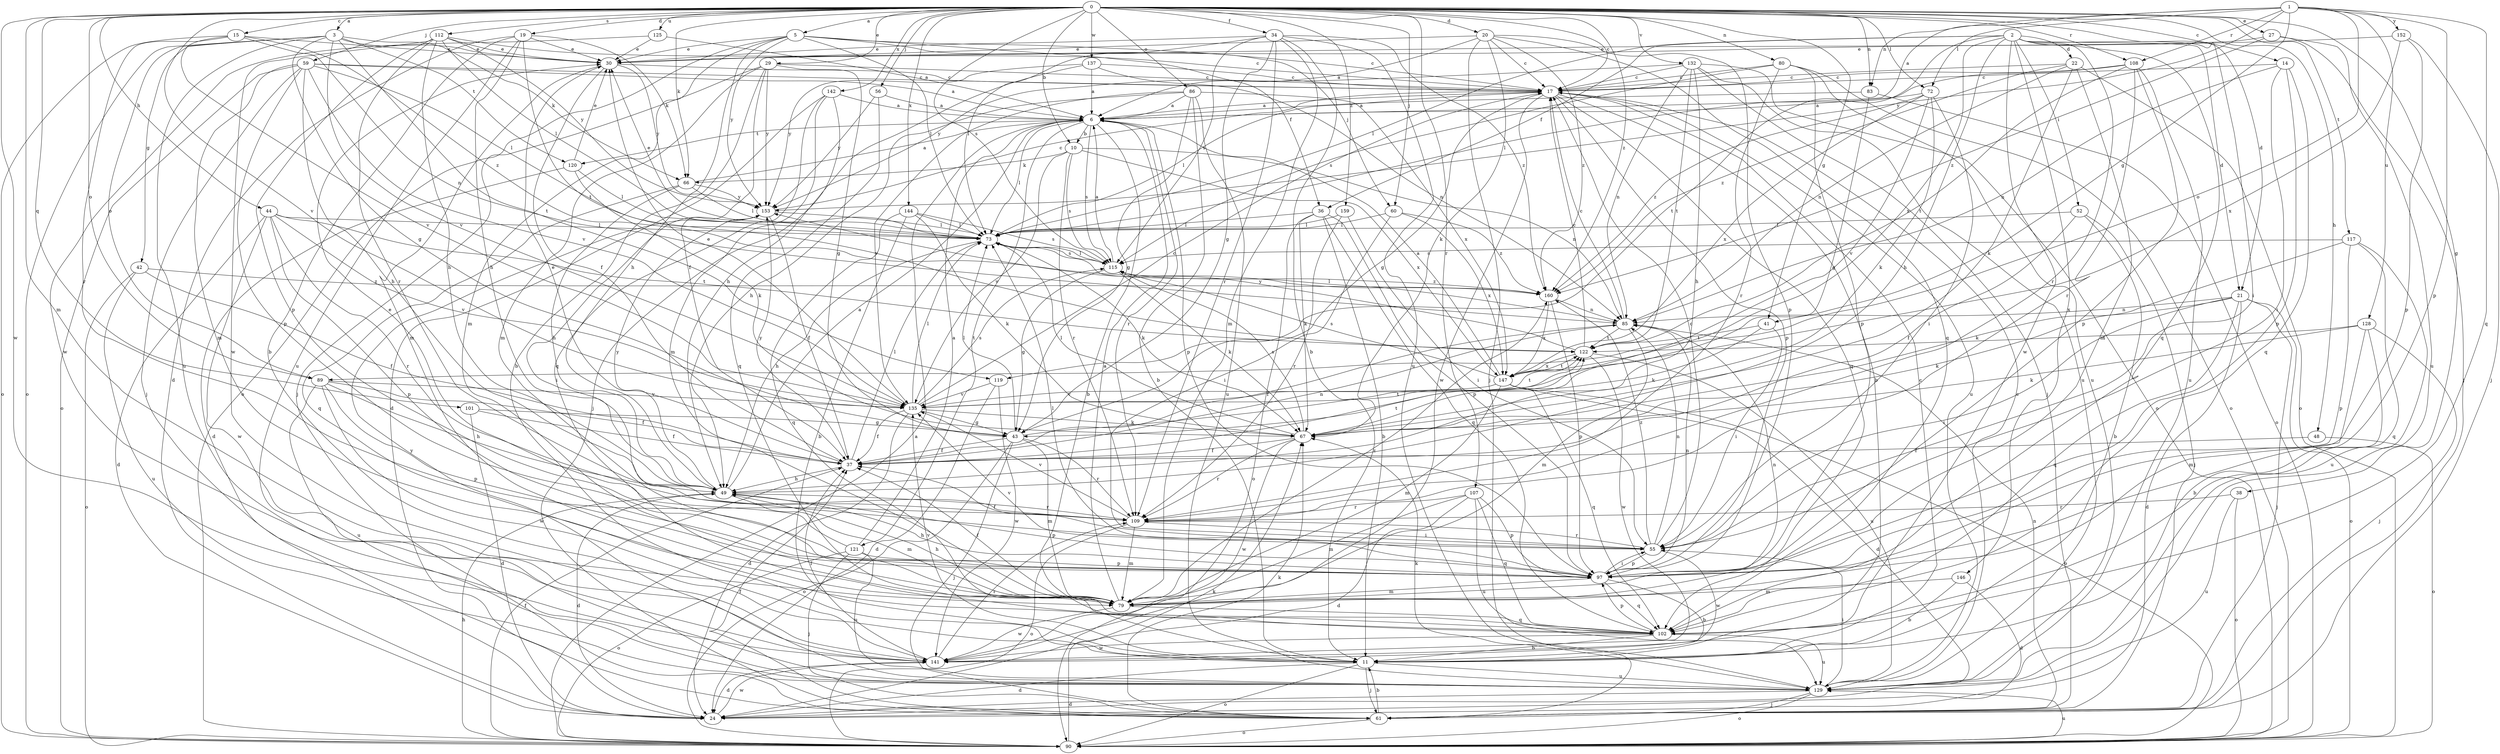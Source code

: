 strict digraph  {
0;
1;
2;
3;
5;
6;
10;
11;
14;
15;
17;
19;
20;
21;
22;
24;
27;
29;
30;
34;
36;
37;
38;
41;
42;
43;
44;
48;
49;
52;
55;
56;
59;
60;
61;
66;
67;
72;
73;
79;
80;
83;
85;
86;
89;
90;
97;
101;
102;
107;
108;
109;
112;
115;
117;
119;
120;
121;
122;
125;
128;
129;
132;
135;
137;
141;
142;
144;
146;
147;
152;
153;
159;
160;
0 -> 3  [label=a];
0 -> 5  [label=a];
0 -> 10  [label=b];
0 -> 14  [label=c];
0 -> 15  [label=c];
0 -> 17  [label=c];
0 -> 19  [label=d];
0 -> 20  [label=d];
0 -> 21  [label=d];
0 -> 27  [label=e];
0 -> 29  [label=e];
0 -> 34  [label=f];
0 -> 38  [label=g];
0 -> 41  [label=g];
0 -> 44  [label=h];
0 -> 48  [label=h];
0 -> 56  [label=j];
0 -> 59  [label=j];
0 -> 60  [label=j];
0 -> 66  [label=k];
0 -> 72  [label=l];
0 -> 79  [label=m];
0 -> 80  [label=n];
0 -> 83  [label=n];
0 -> 86  [label=o];
0 -> 89  [label=o];
0 -> 101  [label=q];
0 -> 107  [label=r];
0 -> 108  [label=r];
0 -> 112  [label=s];
0 -> 115  [label=s];
0 -> 117  [label=t];
0 -> 125  [label=u];
0 -> 132  [label=v];
0 -> 135  [label=v];
0 -> 137  [label=w];
0 -> 141  [label=w];
0 -> 142  [label=x];
0 -> 144  [label=x];
0 -> 159  [label=z];
0 -> 160  [label=z];
1 -> 6  [label=a];
1 -> 41  [label=g];
1 -> 72  [label=l];
1 -> 83  [label=n];
1 -> 89  [label=o];
1 -> 97  [label=p];
1 -> 102  [label=q];
1 -> 108  [label=r];
1 -> 128  [label=u];
1 -> 152  [label=y];
1 -> 153  [label=y];
2 -> 21  [label=d];
2 -> 22  [label=d];
2 -> 36  [label=f];
2 -> 49  [label=h];
2 -> 52  [label=i];
2 -> 55  [label=i];
2 -> 73  [label=l];
2 -> 102  [label=q];
2 -> 109  [label=r];
2 -> 119  [label=t];
2 -> 141  [label=w];
2 -> 146  [label=x];
2 -> 147  [label=x];
3 -> 30  [label=e];
3 -> 42  [label=g];
3 -> 43  [label=g];
3 -> 66  [label=k];
3 -> 89  [label=o];
3 -> 90  [label=o];
3 -> 119  [label=t];
3 -> 120  [label=t];
3 -> 129  [label=u];
3 -> 135  [label=v];
5 -> 17  [label=c];
5 -> 30  [label=e];
5 -> 36  [label=f];
5 -> 49  [label=h];
5 -> 60  [label=j];
5 -> 73  [label=l];
5 -> 79  [label=m];
5 -> 90  [label=o];
5 -> 153  [label=y];
6 -> 10  [label=b];
6 -> 11  [label=b];
6 -> 73  [label=l];
6 -> 97  [label=p];
6 -> 109  [label=r];
6 -> 115  [label=s];
6 -> 120  [label=t];
6 -> 121  [label=t];
10 -> 66  [label=k];
10 -> 85  [label=n];
10 -> 109  [label=r];
10 -> 115  [label=s];
10 -> 135  [label=v];
10 -> 147  [label=x];
11 -> 17  [label=c];
11 -> 24  [label=d];
11 -> 61  [label=j];
11 -> 90  [label=o];
11 -> 129  [label=u];
11 -> 135  [label=v];
14 -> 17  [label=c];
14 -> 55  [label=i];
14 -> 85  [label=n];
14 -> 97  [label=p];
14 -> 102  [label=q];
15 -> 30  [label=e];
15 -> 85  [label=n];
15 -> 90  [label=o];
15 -> 109  [label=r];
15 -> 135  [label=v];
15 -> 160  [label=z];
17 -> 6  [label=a];
17 -> 11  [label=b];
17 -> 43  [label=g];
17 -> 73  [label=l];
17 -> 97  [label=p];
17 -> 102  [label=q];
17 -> 129  [label=u];
17 -> 141  [label=w];
19 -> 11  [label=b];
19 -> 24  [label=d];
19 -> 30  [label=e];
19 -> 49  [label=h];
19 -> 66  [label=k];
19 -> 122  [label=t];
19 -> 129  [label=u];
20 -> 6  [label=a];
20 -> 17  [label=c];
20 -> 30  [label=e];
20 -> 61  [label=j];
20 -> 67  [label=k];
20 -> 97  [label=p];
20 -> 102  [label=q];
20 -> 160  [label=z];
21 -> 24  [label=d];
21 -> 55  [label=i];
21 -> 61  [label=j];
21 -> 67  [label=k];
21 -> 85  [label=n];
21 -> 90  [label=o];
21 -> 102  [label=q];
22 -> 17  [label=c];
22 -> 67  [label=k];
22 -> 79  [label=m];
22 -> 85  [label=n];
22 -> 90  [label=o];
22 -> 160  [label=z];
24 -> 141  [label=w];
27 -> 30  [label=e];
27 -> 61  [label=j];
27 -> 129  [label=u];
27 -> 160  [label=z];
29 -> 11  [label=b];
29 -> 17  [label=c];
29 -> 37  [label=f];
29 -> 43  [label=g];
29 -> 61  [label=j];
29 -> 79  [label=m];
29 -> 153  [label=y];
30 -> 17  [label=c];
30 -> 37  [label=f];
30 -> 79  [label=m];
30 -> 153  [label=y];
34 -> 11  [label=b];
34 -> 30  [label=e];
34 -> 43  [label=g];
34 -> 73  [label=l];
34 -> 79  [label=m];
34 -> 109  [label=r];
34 -> 115  [label=s];
34 -> 129  [label=u];
34 -> 160  [label=z];
36 -> 11  [label=b];
36 -> 67  [label=k];
36 -> 73  [label=l];
36 -> 90  [label=o];
36 -> 97  [label=p];
36 -> 102  [label=q];
37 -> 30  [label=e];
37 -> 49  [label=h];
37 -> 73  [label=l];
37 -> 85  [label=n];
37 -> 122  [label=t];
37 -> 153  [label=y];
38 -> 90  [label=o];
38 -> 109  [label=r];
38 -> 129  [label=u];
41 -> 55  [label=i];
41 -> 67  [label=k];
41 -> 122  [label=t];
42 -> 37  [label=f];
42 -> 90  [label=o];
42 -> 129  [label=u];
42 -> 160  [label=z];
43 -> 37  [label=f];
43 -> 61  [label=j];
43 -> 73  [label=l];
43 -> 79  [label=m];
43 -> 90  [label=o];
43 -> 109  [label=r];
43 -> 122  [label=t];
44 -> 24  [label=d];
44 -> 73  [label=l];
44 -> 97  [label=p];
44 -> 109  [label=r];
44 -> 122  [label=t];
44 -> 135  [label=v];
44 -> 141  [label=w];
48 -> 37  [label=f];
48 -> 90  [label=o];
49 -> 6  [label=a];
49 -> 24  [label=d];
49 -> 79  [label=m];
49 -> 97  [label=p];
49 -> 109  [label=r];
49 -> 153  [label=y];
52 -> 11  [label=b];
52 -> 37  [label=f];
52 -> 61  [label=j];
52 -> 73  [label=l];
55 -> 17  [label=c];
55 -> 37  [label=f];
55 -> 85  [label=n];
55 -> 97  [label=p];
55 -> 109  [label=r];
55 -> 141  [label=w];
55 -> 160  [label=z];
56 -> 6  [label=a];
56 -> 102  [label=q];
56 -> 153  [label=y];
59 -> 6  [label=a];
59 -> 17  [label=c];
59 -> 49  [label=h];
59 -> 61  [label=j];
59 -> 73  [label=l];
59 -> 79  [label=m];
59 -> 90  [label=o];
59 -> 97  [label=p];
59 -> 135  [label=v];
60 -> 55  [label=i];
60 -> 73  [label=l];
60 -> 147  [label=x];
60 -> 160  [label=z];
61 -> 11  [label=b];
61 -> 37  [label=f];
61 -> 67  [label=k];
61 -> 85  [label=n];
61 -> 90  [label=o];
66 -> 6  [label=a];
66 -> 49  [label=h];
66 -> 73  [label=l];
66 -> 102  [label=q];
66 -> 153  [label=y];
67 -> 37  [label=f];
67 -> 73  [label=l];
67 -> 109  [label=r];
67 -> 115  [label=s];
67 -> 141  [label=w];
72 -> 6  [label=a];
72 -> 55  [label=i];
72 -> 67  [label=k];
72 -> 135  [label=v];
72 -> 147  [label=x];
72 -> 160  [label=z];
73 -> 30  [label=e];
73 -> 49  [label=h];
73 -> 67  [label=k];
73 -> 115  [label=s];
79 -> 6  [label=a];
79 -> 37  [label=f];
79 -> 49  [label=h];
79 -> 85  [label=n];
79 -> 102  [label=q];
79 -> 141  [label=w];
79 -> 160  [label=z];
80 -> 17  [label=c];
80 -> 90  [label=o];
80 -> 97  [label=p];
80 -> 109  [label=r];
80 -> 115  [label=s];
80 -> 129  [label=u];
83 -> 6  [label=a];
83 -> 43  [label=g];
83 -> 90  [label=o];
85 -> 17  [label=c];
85 -> 37  [label=f];
85 -> 73  [label=l];
85 -> 79  [label=m];
85 -> 122  [label=t];
86 -> 6  [label=a];
86 -> 11  [label=b];
86 -> 43  [label=g];
86 -> 49  [label=h];
86 -> 129  [label=u];
86 -> 135  [label=v];
86 -> 147  [label=x];
89 -> 37  [label=f];
89 -> 49  [label=h];
89 -> 97  [label=p];
89 -> 129  [label=u];
89 -> 135  [label=v];
89 -> 141  [label=w];
90 -> 6  [label=a];
90 -> 37  [label=f];
90 -> 49  [label=h];
90 -> 67  [label=k];
90 -> 129  [label=u];
97 -> 11  [label=b];
97 -> 49  [label=h];
97 -> 55  [label=i];
97 -> 73  [label=l];
97 -> 79  [label=m];
97 -> 85  [label=n];
97 -> 102  [label=q];
97 -> 135  [label=v];
101 -> 24  [label=d];
101 -> 37  [label=f];
101 -> 43  [label=g];
102 -> 11  [label=b];
102 -> 97  [label=p];
102 -> 129  [label=u];
102 -> 141  [label=w];
107 -> 24  [label=d];
107 -> 79  [label=m];
107 -> 97  [label=p];
107 -> 102  [label=q];
107 -> 109  [label=r];
107 -> 129  [label=u];
108 -> 17  [label=c];
108 -> 73  [label=l];
108 -> 97  [label=p];
108 -> 109  [label=r];
108 -> 122  [label=t];
108 -> 129  [label=u];
109 -> 55  [label=i];
109 -> 79  [label=m];
109 -> 90  [label=o];
109 -> 135  [label=v];
112 -> 17  [label=c];
112 -> 30  [label=e];
112 -> 49  [label=h];
112 -> 73  [label=l];
112 -> 97  [label=p];
112 -> 109  [label=r];
112 -> 141  [label=w];
112 -> 153  [label=y];
115 -> 6  [label=a];
115 -> 43  [label=g];
115 -> 67  [label=k];
115 -> 73  [label=l];
115 -> 160  [label=z];
117 -> 67  [label=k];
117 -> 97  [label=p];
117 -> 102  [label=q];
117 -> 115  [label=s];
117 -> 129  [label=u];
119 -> 24  [label=d];
119 -> 135  [label=v];
119 -> 141  [label=w];
120 -> 24  [label=d];
120 -> 30  [label=e];
120 -> 67  [label=k];
120 -> 73  [label=l];
121 -> 6  [label=a];
121 -> 30  [label=e];
121 -> 61  [label=j];
121 -> 90  [label=o];
121 -> 97  [label=p];
121 -> 129  [label=u];
122 -> 17  [label=c];
122 -> 129  [label=u];
122 -> 141  [label=w];
122 -> 147  [label=x];
122 -> 153  [label=y];
125 -> 6  [label=a];
125 -> 30  [label=e];
125 -> 141  [label=w];
128 -> 11  [label=b];
128 -> 61  [label=j];
128 -> 67  [label=k];
128 -> 79  [label=m];
128 -> 122  [label=t];
129 -> 17  [label=c];
129 -> 24  [label=d];
129 -> 55  [label=i];
129 -> 61  [label=j];
129 -> 67  [label=k];
129 -> 90  [label=o];
129 -> 153  [label=y];
132 -> 17  [label=c];
132 -> 49  [label=h];
132 -> 61  [label=j];
132 -> 85  [label=n];
132 -> 90  [label=o];
132 -> 122  [label=t];
132 -> 129  [label=u];
132 -> 153  [label=y];
135 -> 17  [label=c];
135 -> 24  [label=d];
135 -> 30  [label=e];
135 -> 37  [label=f];
135 -> 43  [label=g];
135 -> 67  [label=k];
135 -> 73  [label=l];
135 -> 115  [label=s];
135 -> 122  [label=t];
137 -> 6  [label=a];
137 -> 17  [label=c];
137 -> 49  [label=h];
137 -> 85  [label=n];
137 -> 153  [label=y];
141 -> 24  [label=d];
141 -> 37  [label=f];
141 -> 109  [label=r];
142 -> 6  [label=a];
142 -> 24  [label=d];
142 -> 61  [label=j];
142 -> 79  [label=m];
142 -> 102  [label=q];
144 -> 11  [label=b];
144 -> 67  [label=k];
144 -> 73  [label=l];
144 -> 102  [label=q];
144 -> 115  [label=s];
146 -> 11  [label=b];
146 -> 24  [label=d];
146 -> 79  [label=m];
147 -> 6  [label=a];
147 -> 24  [label=d];
147 -> 79  [label=m];
147 -> 90  [label=o];
147 -> 102  [label=q];
147 -> 115  [label=s];
147 -> 122  [label=t];
147 -> 135  [label=v];
152 -> 30  [label=e];
152 -> 61  [label=j];
152 -> 97  [label=p];
152 -> 147  [label=x];
153 -> 17  [label=c];
153 -> 37  [label=f];
153 -> 55  [label=i];
153 -> 73  [label=l];
159 -> 55  [label=i];
159 -> 73  [label=l];
159 -> 109  [label=r];
160 -> 85  [label=n];
160 -> 97  [label=p];
160 -> 147  [label=x];
}
